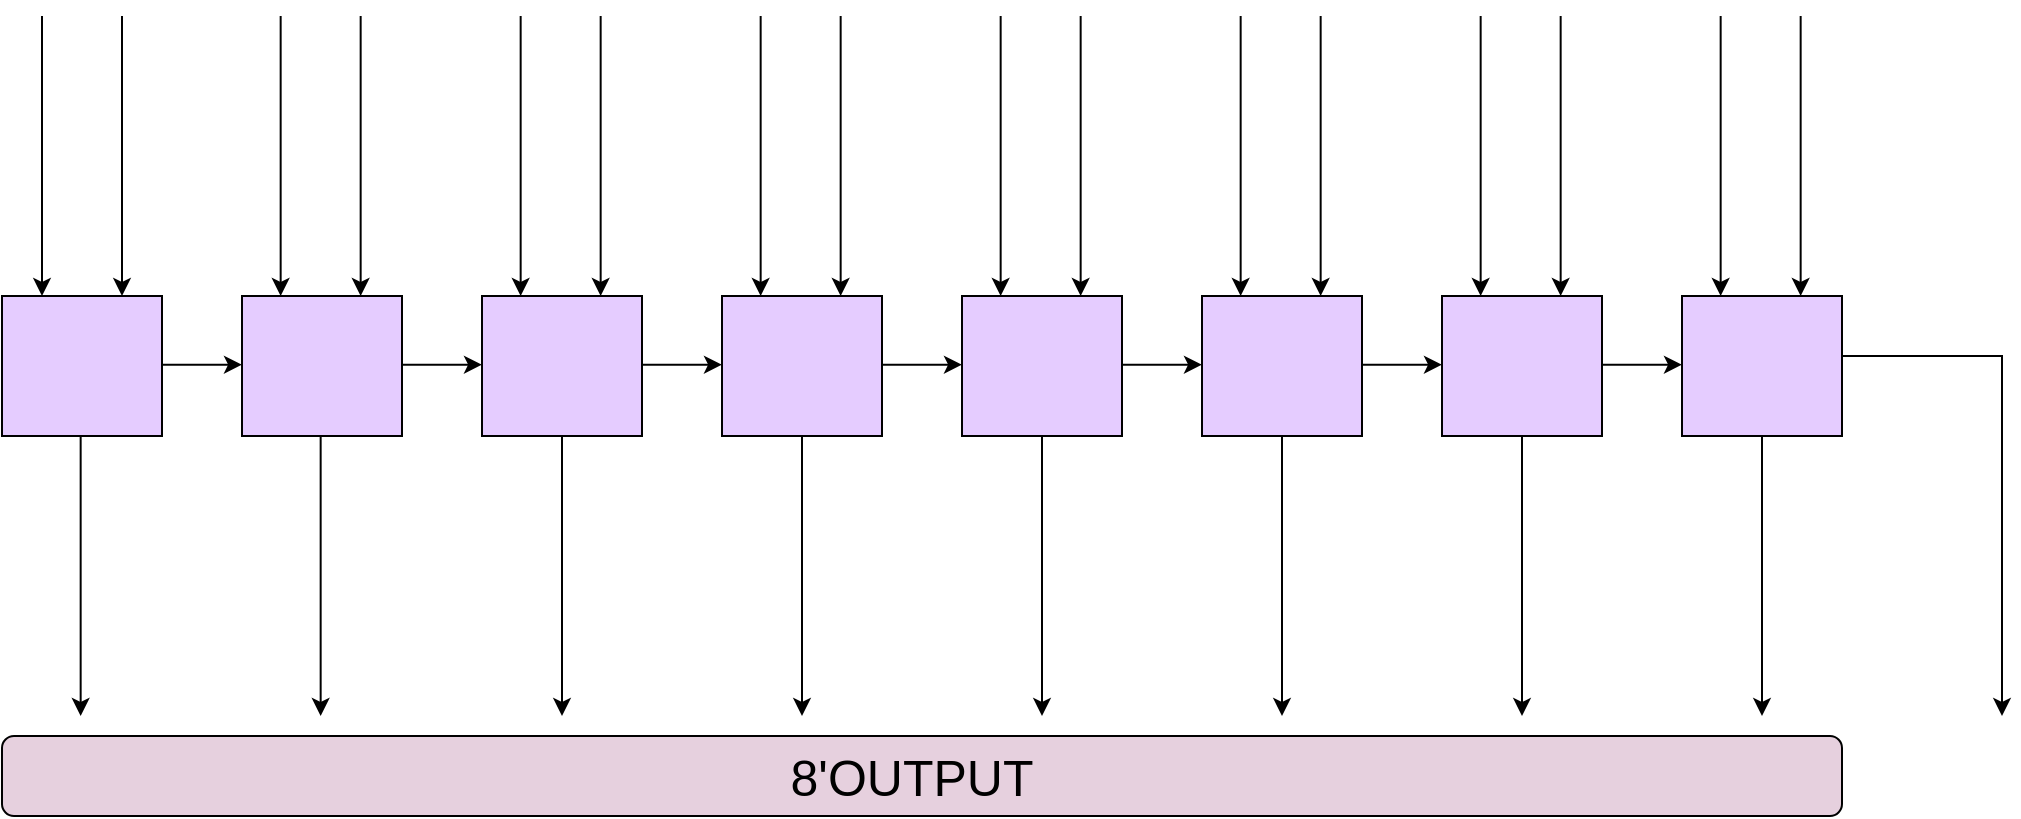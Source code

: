 <mxfile version="17.2.2" type="github">
  <diagram id="6qBSWGZqCgJ421mRusej" name="Page-1">
    <mxGraphModel dx="1175" dy="1259" grid="1" gridSize="10" guides="1" tooltips="1" connect="1" arrows="1" fold="1" page="1" pageScale="1" pageWidth="827" pageHeight="1169" math="0" shadow="0">
      <root>
        <mxCell id="0" />
        <mxCell id="1" parent="0" />
        <mxCell id="blIba7tBWrxj8l8xD1Xf-1" value="" style="rounded=0;whiteSpace=wrap;html=1;fillColor=#E5CCFF;" vertex="1" parent="1">
          <mxGeometry x="320" y="630" width="80" height="70" as="geometry" />
        </mxCell>
        <mxCell id="blIba7tBWrxj8l8xD1Xf-3" value="" style="rounded=0;whiteSpace=wrap;html=1;fillColor=#E5CCFF;" vertex="1" parent="1">
          <mxGeometry x="440" y="630" width="80" height="70" as="geometry" />
        </mxCell>
        <mxCell id="blIba7tBWrxj8l8xD1Xf-4" value="" style="rounded=0;whiteSpace=wrap;html=1;fillColor=#E5CCFF;" vertex="1" parent="1">
          <mxGeometry x="560" y="630" width="80" height="70" as="geometry" />
        </mxCell>
        <mxCell id="blIba7tBWrxj8l8xD1Xf-5" value="" style="rounded=0;whiteSpace=wrap;html=1;fillColor=#E5CCFF;" vertex="1" parent="1">
          <mxGeometry x="680" y="630" width="80" height="70" as="geometry" />
        </mxCell>
        <mxCell id="blIba7tBWrxj8l8xD1Xf-6" value="" style="rounded=0;whiteSpace=wrap;html=1;fillColor=#E5CCFF;" vertex="1" parent="1">
          <mxGeometry x="800" y="630" width="80" height="70" as="geometry" />
        </mxCell>
        <mxCell id="blIba7tBWrxj8l8xD1Xf-7" value="" style="rounded=0;whiteSpace=wrap;html=1;fillColor=#E5CCFF;" vertex="1" parent="1">
          <mxGeometry x="200" y="630" width="80" height="70" as="geometry" />
        </mxCell>
        <mxCell id="blIba7tBWrxj8l8xD1Xf-8" value="" style="rounded=0;whiteSpace=wrap;html=1;fillColor=#E5CCFF;" vertex="1" parent="1">
          <mxGeometry x="920" y="630" width="80" height="70" as="geometry" />
        </mxCell>
        <mxCell id="blIba7tBWrxj8l8xD1Xf-9" value="" style="rounded=0;whiteSpace=wrap;html=1;fillColor=#E5CCFF;" vertex="1" parent="1">
          <mxGeometry x="1040" y="630" width="80" height="70" as="geometry" />
        </mxCell>
        <mxCell id="blIba7tBWrxj8l8xD1Xf-10" value="" style="endArrow=classic;html=1;rounded=0;" edge="1" parent="1">
          <mxGeometry width="50" height="50" relative="1" as="geometry">
            <mxPoint x="220" y="490" as="sourcePoint" />
            <mxPoint x="220" y="630" as="targetPoint" />
          </mxGeometry>
        </mxCell>
        <mxCell id="blIba7tBWrxj8l8xD1Xf-11" value="" style="endArrow=classic;html=1;rounded=0;" edge="1" parent="1">
          <mxGeometry width="50" height="50" relative="1" as="geometry">
            <mxPoint x="260" y="490" as="sourcePoint" />
            <mxPoint x="260" y="630" as="targetPoint" />
          </mxGeometry>
        </mxCell>
        <mxCell id="blIba7tBWrxj8l8xD1Xf-12" value="" style="endArrow=classic;html=1;rounded=0;" edge="1" parent="1">
          <mxGeometry width="50" height="50" relative="1" as="geometry">
            <mxPoint x="339.33" y="490" as="sourcePoint" />
            <mxPoint x="339.33" y="630" as="targetPoint" />
          </mxGeometry>
        </mxCell>
        <mxCell id="blIba7tBWrxj8l8xD1Xf-13" value="" style="endArrow=classic;html=1;rounded=0;" edge="1" parent="1">
          <mxGeometry width="50" height="50" relative="1" as="geometry">
            <mxPoint x="379.33" y="490" as="sourcePoint" />
            <mxPoint x="379.33" y="630" as="targetPoint" />
          </mxGeometry>
        </mxCell>
        <mxCell id="blIba7tBWrxj8l8xD1Xf-14" value="" style="endArrow=classic;html=1;rounded=0;" edge="1" parent="1">
          <mxGeometry width="50" height="50" relative="1" as="geometry">
            <mxPoint x="459.33" y="490" as="sourcePoint" />
            <mxPoint x="459.33" y="630" as="targetPoint" />
          </mxGeometry>
        </mxCell>
        <mxCell id="blIba7tBWrxj8l8xD1Xf-15" value="" style="endArrow=classic;html=1;rounded=0;" edge="1" parent="1">
          <mxGeometry width="50" height="50" relative="1" as="geometry">
            <mxPoint x="499.33" y="490" as="sourcePoint" />
            <mxPoint x="499.33" y="630" as="targetPoint" />
          </mxGeometry>
        </mxCell>
        <mxCell id="blIba7tBWrxj8l8xD1Xf-16" value="" style="endArrow=classic;html=1;rounded=0;" edge="1" parent="1">
          <mxGeometry width="50" height="50" relative="1" as="geometry">
            <mxPoint x="579.33" y="490" as="sourcePoint" />
            <mxPoint x="579.33" y="630" as="targetPoint" />
          </mxGeometry>
        </mxCell>
        <mxCell id="blIba7tBWrxj8l8xD1Xf-17" value="" style="endArrow=classic;html=1;rounded=0;" edge="1" parent="1">
          <mxGeometry width="50" height="50" relative="1" as="geometry">
            <mxPoint x="619.33" y="490" as="sourcePoint" />
            <mxPoint x="619.33" y="630" as="targetPoint" />
          </mxGeometry>
        </mxCell>
        <mxCell id="blIba7tBWrxj8l8xD1Xf-18" value="" style="endArrow=classic;html=1;rounded=0;" edge="1" parent="1">
          <mxGeometry width="50" height="50" relative="1" as="geometry">
            <mxPoint x="699.33" y="490" as="sourcePoint" />
            <mxPoint x="699.33" y="630" as="targetPoint" />
          </mxGeometry>
        </mxCell>
        <mxCell id="blIba7tBWrxj8l8xD1Xf-19" value="" style="endArrow=classic;html=1;rounded=0;" edge="1" parent="1">
          <mxGeometry width="50" height="50" relative="1" as="geometry">
            <mxPoint x="739.33" y="490" as="sourcePoint" />
            <mxPoint x="739.33" y="630" as="targetPoint" />
          </mxGeometry>
        </mxCell>
        <mxCell id="blIba7tBWrxj8l8xD1Xf-20" value="" style="endArrow=classic;html=1;rounded=0;" edge="1" parent="1">
          <mxGeometry width="50" height="50" relative="1" as="geometry">
            <mxPoint x="819.33" y="490" as="sourcePoint" />
            <mxPoint x="819.33" y="630" as="targetPoint" />
          </mxGeometry>
        </mxCell>
        <mxCell id="blIba7tBWrxj8l8xD1Xf-21" value="" style="endArrow=classic;html=1;rounded=0;" edge="1" parent="1">
          <mxGeometry width="50" height="50" relative="1" as="geometry">
            <mxPoint x="859.33" y="490" as="sourcePoint" />
            <mxPoint x="859.33" y="630" as="targetPoint" />
          </mxGeometry>
        </mxCell>
        <mxCell id="blIba7tBWrxj8l8xD1Xf-22" value="" style="endArrow=classic;html=1;rounded=0;" edge="1" parent="1">
          <mxGeometry width="50" height="50" relative="1" as="geometry">
            <mxPoint x="939.33" y="490" as="sourcePoint" />
            <mxPoint x="939.33" y="630" as="targetPoint" />
          </mxGeometry>
        </mxCell>
        <mxCell id="blIba7tBWrxj8l8xD1Xf-23" value="" style="endArrow=classic;html=1;rounded=0;" edge="1" parent="1">
          <mxGeometry width="50" height="50" relative="1" as="geometry">
            <mxPoint x="979.33" y="490" as="sourcePoint" />
            <mxPoint x="979.33" y="630" as="targetPoint" />
          </mxGeometry>
        </mxCell>
        <mxCell id="blIba7tBWrxj8l8xD1Xf-24" value="" style="endArrow=classic;html=1;rounded=0;" edge="1" parent="1">
          <mxGeometry width="50" height="50" relative="1" as="geometry">
            <mxPoint x="1059.33" y="490" as="sourcePoint" />
            <mxPoint x="1059.33" y="630" as="targetPoint" />
          </mxGeometry>
        </mxCell>
        <mxCell id="blIba7tBWrxj8l8xD1Xf-25" value="" style="endArrow=classic;html=1;rounded=0;" edge="1" parent="1">
          <mxGeometry width="50" height="50" relative="1" as="geometry">
            <mxPoint x="1099.33" y="490" as="sourcePoint" />
            <mxPoint x="1099.33" y="630" as="targetPoint" />
          </mxGeometry>
        </mxCell>
        <mxCell id="blIba7tBWrxj8l8xD1Xf-26" value="" style="endArrow=classic;html=1;rounded=0;" edge="1" parent="1">
          <mxGeometry width="50" height="50" relative="1" as="geometry">
            <mxPoint x="280" y="664.33" as="sourcePoint" />
            <mxPoint x="320" y="664.33" as="targetPoint" />
          </mxGeometry>
        </mxCell>
        <mxCell id="blIba7tBWrxj8l8xD1Xf-27" value="" style="endArrow=classic;html=1;rounded=0;" edge="1" parent="1">
          <mxGeometry width="50" height="50" relative="1" as="geometry">
            <mxPoint x="400" y="664.33" as="sourcePoint" />
            <mxPoint x="440" y="664.33" as="targetPoint" />
          </mxGeometry>
        </mxCell>
        <mxCell id="blIba7tBWrxj8l8xD1Xf-28" value="" style="endArrow=classic;html=1;rounded=0;" edge="1" parent="1">
          <mxGeometry width="50" height="50" relative="1" as="geometry">
            <mxPoint x="520" y="664.33" as="sourcePoint" />
            <mxPoint x="560" y="664.33" as="targetPoint" />
          </mxGeometry>
        </mxCell>
        <mxCell id="blIba7tBWrxj8l8xD1Xf-30" value="" style="endArrow=classic;html=1;rounded=0;" edge="1" parent="1">
          <mxGeometry width="50" height="50" relative="1" as="geometry">
            <mxPoint x="640" y="664.33" as="sourcePoint" />
            <mxPoint x="680" y="664.33" as="targetPoint" />
          </mxGeometry>
        </mxCell>
        <mxCell id="blIba7tBWrxj8l8xD1Xf-31" value="" style="endArrow=classic;html=1;rounded=0;" edge="1" parent="1">
          <mxGeometry width="50" height="50" relative="1" as="geometry">
            <mxPoint x="760" y="664.33" as="sourcePoint" />
            <mxPoint x="800" y="664.33" as="targetPoint" />
          </mxGeometry>
        </mxCell>
        <mxCell id="blIba7tBWrxj8l8xD1Xf-32" value="" style="endArrow=classic;html=1;rounded=0;" edge="1" parent="1">
          <mxGeometry width="50" height="50" relative="1" as="geometry">
            <mxPoint x="880" y="664.33" as="sourcePoint" />
            <mxPoint x="920" y="664.33" as="targetPoint" />
          </mxGeometry>
        </mxCell>
        <mxCell id="blIba7tBWrxj8l8xD1Xf-33" value="" style="endArrow=classic;html=1;rounded=0;" edge="1" parent="1">
          <mxGeometry width="50" height="50" relative="1" as="geometry">
            <mxPoint x="1000" y="664.33" as="sourcePoint" />
            <mxPoint x="1040" y="664.33" as="targetPoint" />
          </mxGeometry>
        </mxCell>
        <mxCell id="blIba7tBWrxj8l8xD1Xf-34" value="" style="endArrow=classic;html=1;rounded=0;" edge="1" parent="1">
          <mxGeometry width="50" height="50" relative="1" as="geometry">
            <mxPoint x="1120" y="660" as="sourcePoint" />
            <mxPoint x="1200" y="840" as="targetPoint" />
            <Array as="points">
              <mxPoint x="1200" y="660" />
            </Array>
          </mxGeometry>
        </mxCell>
        <mxCell id="blIba7tBWrxj8l8xD1Xf-35" value="" style="endArrow=classic;html=1;rounded=0;" edge="1" parent="1">
          <mxGeometry width="50" height="50" relative="1" as="geometry">
            <mxPoint x="239.33" y="700" as="sourcePoint" />
            <mxPoint x="239.33" y="840" as="targetPoint" />
          </mxGeometry>
        </mxCell>
        <mxCell id="blIba7tBWrxj8l8xD1Xf-36" value="" style="endArrow=classic;html=1;rounded=0;" edge="1" parent="1">
          <mxGeometry width="50" height="50" relative="1" as="geometry">
            <mxPoint x="359.33" y="700" as="sourcePoint" />
            <mxPoint x="359.33" y="840" as="targetPoint" />
          </mxGeometry>
        </mxCell>
        <mxCell id="blIba7tBWrxj8l8xD1Xf-38" value="" style="endArrow=classic;html=1;rounded=0;" edge="1" parent="1">
          <mxGeometry width="50" height="50" relative="1" as="geometry">
            <mxPoint x="480.0" y="700" as="sourcePoint" />
            <mxPoint x="480.0" y="840" as="targetPoint" />
          </mxGeometry>
        </mxCell>
        <mxCell id="blIba7tBWrxj8l8xD1Xf-39" value="" style="endArrow=classic;html=1;rounded=0;" edge="1" parent="1">
          <mxGeometry width="50" height="50" relative="1" as="geometry">
            <mxPoint x="600.0" y="700" as="sourcePoint" />
            <mxPoint x="600.0" y="840" as="targetPoint" />
          </mxGeometry>
        </mxCell>
        <mxCell id="blIba7tBWrxj8l8xD1Xf-40" value="" style="endArrow=classic;html=1;rounded=0;" edge="1" parent="1">
          <mxGeometry width="50" height="50" relative="1" as="geometry">
            <mxPoint x="720" y="700" as="sourcePoint" />
            <mxPoint x="720" y="840" as="targetPoint" />
          </mxGeometry>
        </mxCell>
        <mxCell id="blIba7tBWrxj8l8xD1Xf-41" value="" style="endArrow=classic;html=1;rounded=0;" edge="1" parent="1">
          <mxGeometry width="50" height="50" relative="1" as="geometry">
            <mxPoint x="840" y="700" as="sourcePoint" />
            <mxPoint x="840" y="840" as="targetPoint" />
          </mxGeometry>
        </mxCell>
        <mxCell id="blIba7tBWrxj8l8xD1Xf-42" value="" style="endArrow=classic;html=1;rounded=0;" edge="1" parent="1">
          <mxGeometry width="50" height="50" relative="1" as="geometry">
            <mxPoint x="960.0" y="700" as="sourcePoint" />
            <mxPoint x="960.0" y="840" as="targetPoint" />
          </mxGeometry>
        </mxCell>
        <mxCell id="blIba7tBWrxj8l8xD1Xf-43" value="" style="endArrow=classic;html=1;rounded=0;" edge="1" parent="1">
          <mxGeometry width="50" height="50" relative="1" as="geometry">
            <mxPoint x="1080" y="700" as="sourcePoint" />
            <mxPoint x="1080" y="840" as="targetPoint" />
          </mxGeometry>
        </mxCell>
        <mxCell id="blIba7tBWrxj8l8xD1Xf-44" value="" style="rounded=1;whiteSpace=wrap;html=1;fillColor=#E6D0DE;" vertex="1" parent="1">
          <mxGeometry x="200" y="850" width="920" height="40" as="geometry" />
        </mxCell>
        <mxCell id="blIba7tBWrxj8l8xD1Xf-45" value="&lt;font style=&quot;font-size: 25px&quot;&gt;8&#39;OUTPUT&lt;/font&gt;" style="text;html=1;strokeColor=none;fillColor=none;align=center;verticalAlign=middle;whiteSpace=wrap;rounded=0;" vertex="1" parent="1">
          <mxGeometry x="540" y="855" width="230" height="30" as="geometry" />
        </mxCell>
      </root>
    </mxGraphModel>
  </diagram>
</mxfile>
